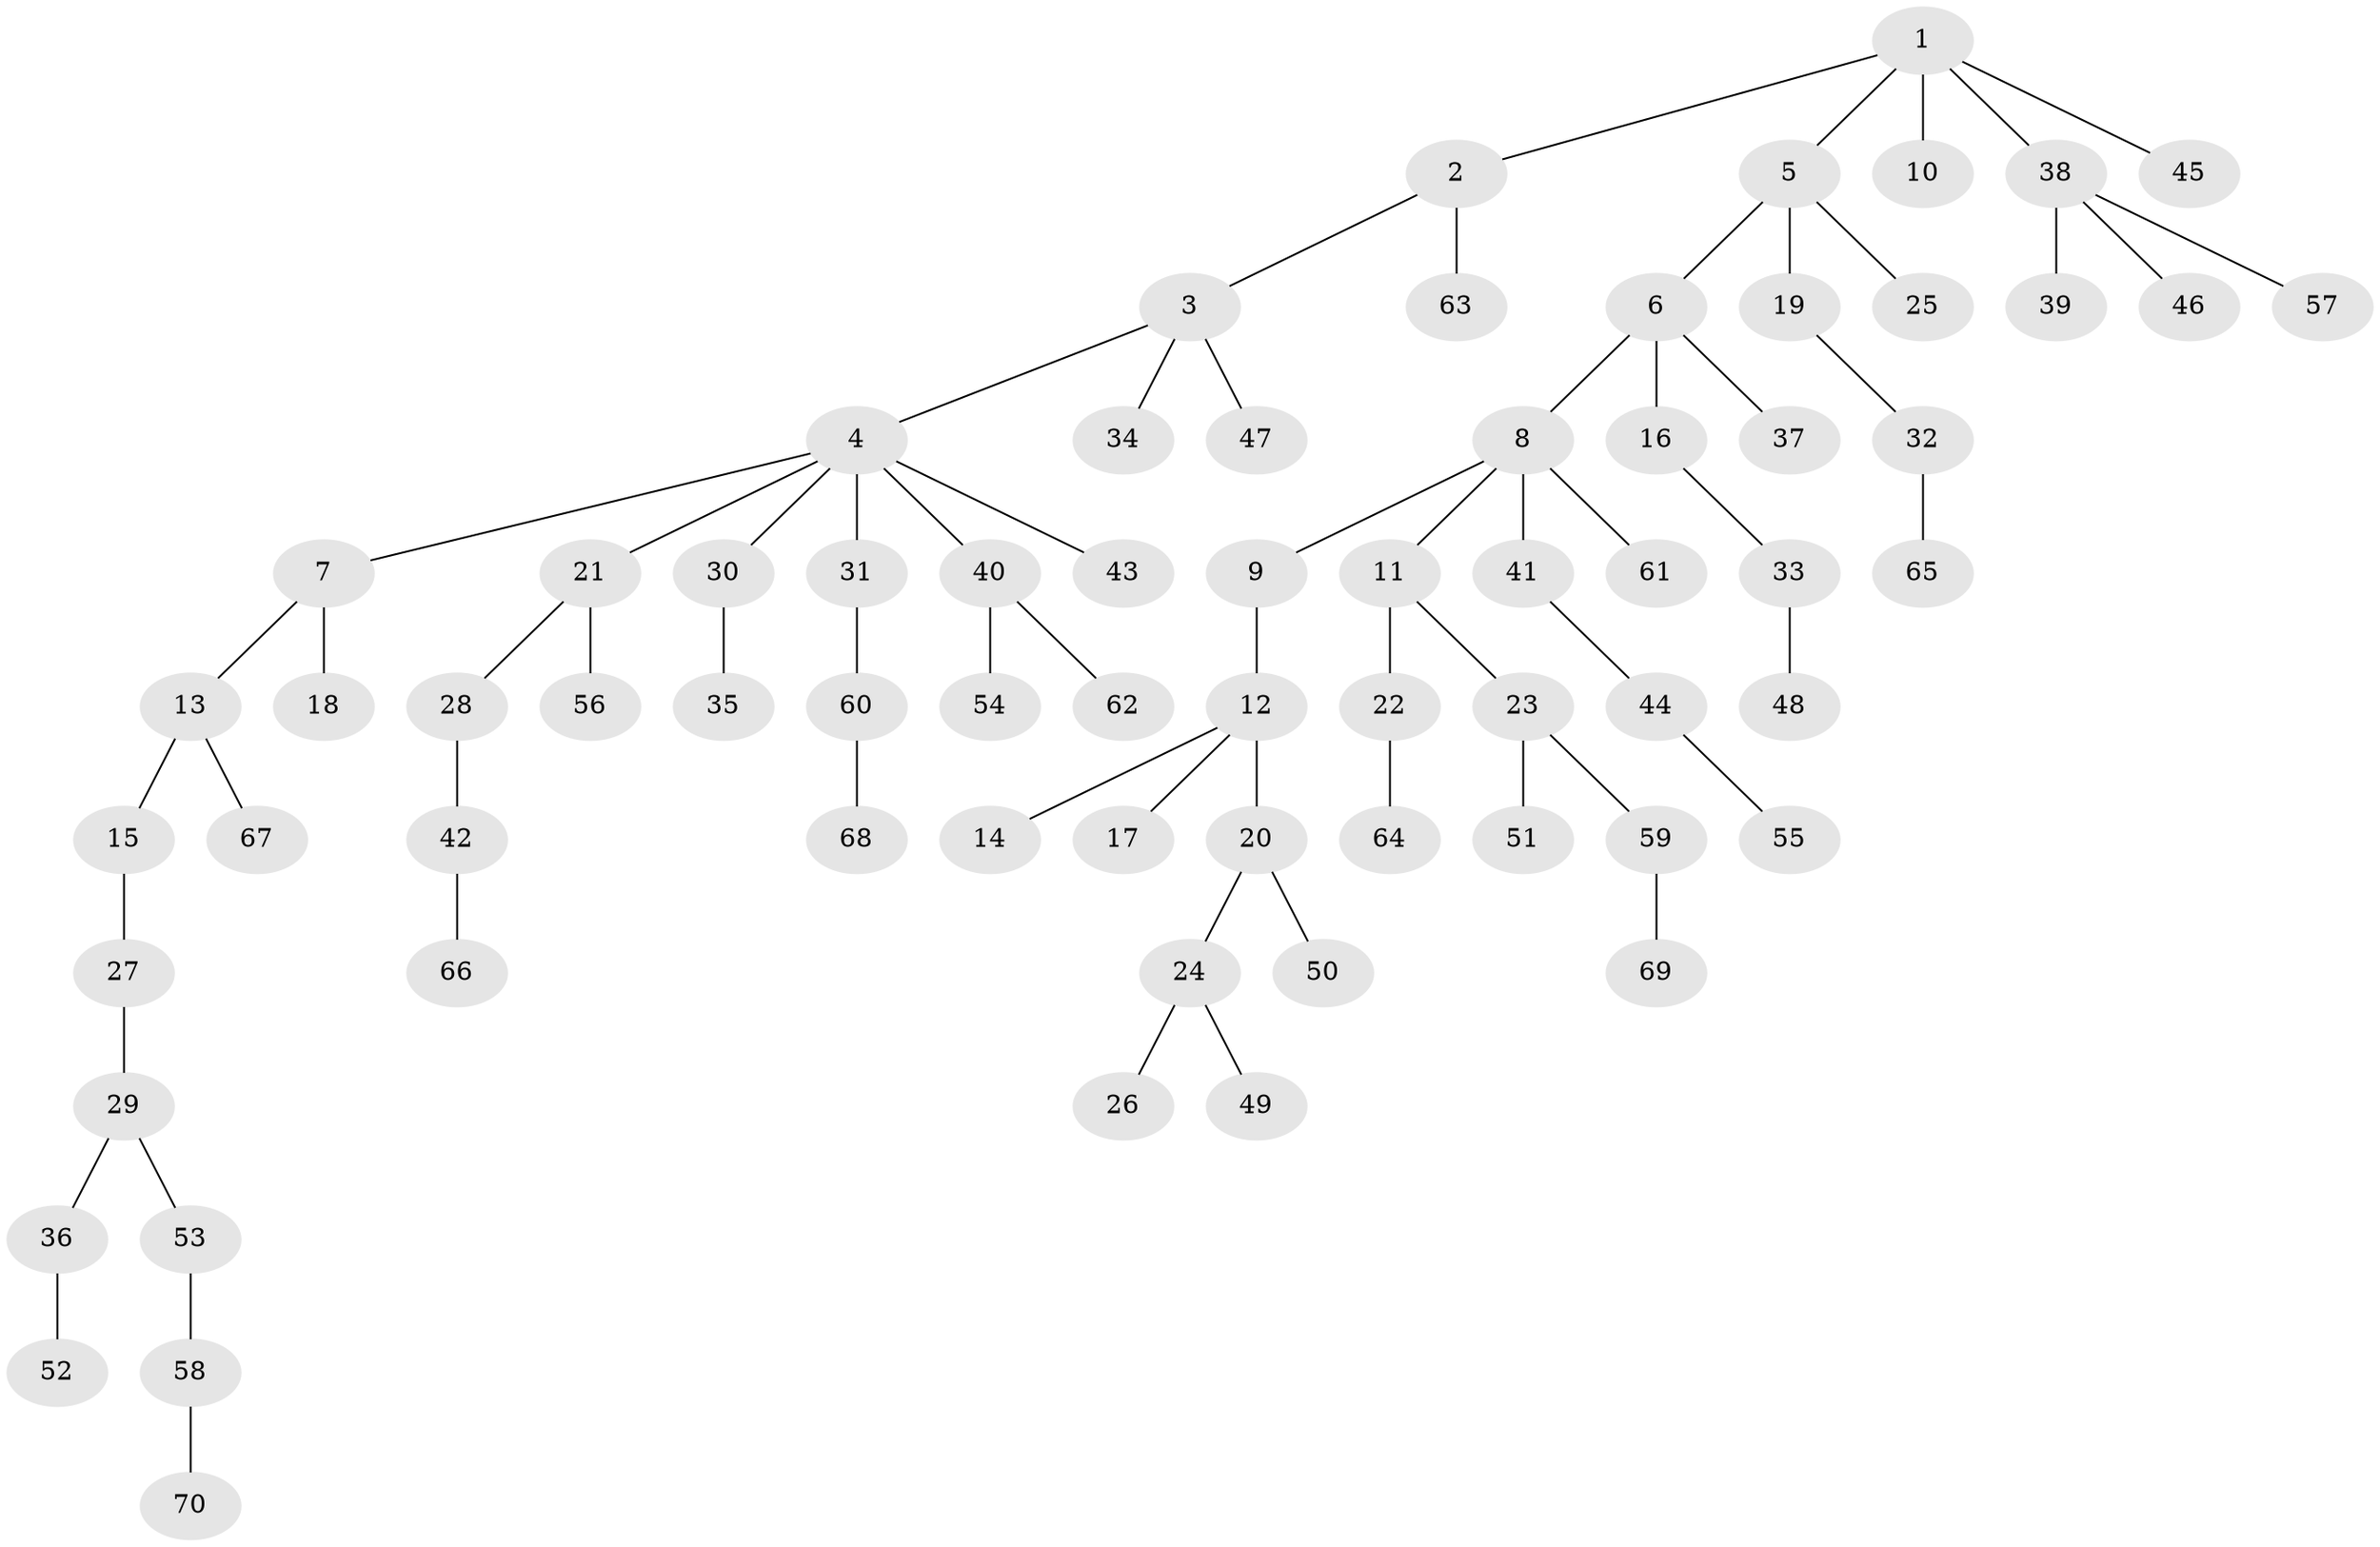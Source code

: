 // Generated by graph-tools (version 1.1) at 2025/53/03/09/25 04:53:46]
// undirected, 70 vertices, 69 edges
graph export_dot {
graph [start="1"]
  node [color=gray90,style=filled];
  1;
  2;
  3;
  4;
  5;
  6;
  7;
  8;
  9;
  10;
  11;
  12;
  13;
  14;
  15;
  16;
  17;
  18;
  19;
  20;
  21;
  22;
  23;
  24;
  25;
  26;
  27;
  28;
  29;
  30;
  31;
  32;
  33;
  34;
  35;
  36;
  37;
  38;
  39;
  40;
  41;
  42;
  43;
  44;
  45;
  46;
  47;
  48;
  49;
  50;
  51;
  52;
  53;
  54;
  55;
  56;
  57;
  58;
  59;
  60;
  61;
  62;
  63;
  64;
  65;
  66;
  67;
  68;
  69;
  70;
  1 -- 2;
  1 -- 5;
  1 -- 10;
  1 -- 38;
  1 -- 45;
  2 -- 3;
  2 -- 63;
  3 -- 4;
  3 -- 34;
  3 -- 47;
  4 -- 7;
  4 -- 21;
  4 -- 30;
  4 -- 31;
  4 -- 40;
  4 -- 43;
  5 -- 6;
  5 -- 19;
  5 -- 25;
  6 -- 8;
  6 -- 16;
  6 -- 37;
  7 -- 13;
  7 -- 18;
  8 -- 9;
  8 -- 11;
  8 -- 41;
  8 -- 61;
  9 -- 12;
  11 -- 22;
  11 -- 23;
  12 -- 14;
  12 -- 17;
  12 -- 20;
  13 -- 15;
  13 -- 67;
  15 -- 27;
  16 -- 33;
  19 -- 32;
  20 -- 24;
  20 -- 50;
  21 -- 28;
  21 -- 56;
  22 -- 64;
  23 -- 51;
  23 -- 59;
  24 -- 26;
  24 -- 49;
  27 -- 29;
  28 -- 42;
  29 -- 36;
  29 -- 53;
  30 -- 35;
  31 -- 60;
  32 -- 65;
  33 -- 48;
  36 -- 52;
  38 -- 39;
  38 -- 46;
  38 -- 57;
  40 -- 54;
  40 -- 62;
  41 -- 44;
  42 -- 66;
  44 -- 55;
  53 -- 58;
  58 -- 70;
  59 -- 69;
  60 -- 68;
}
